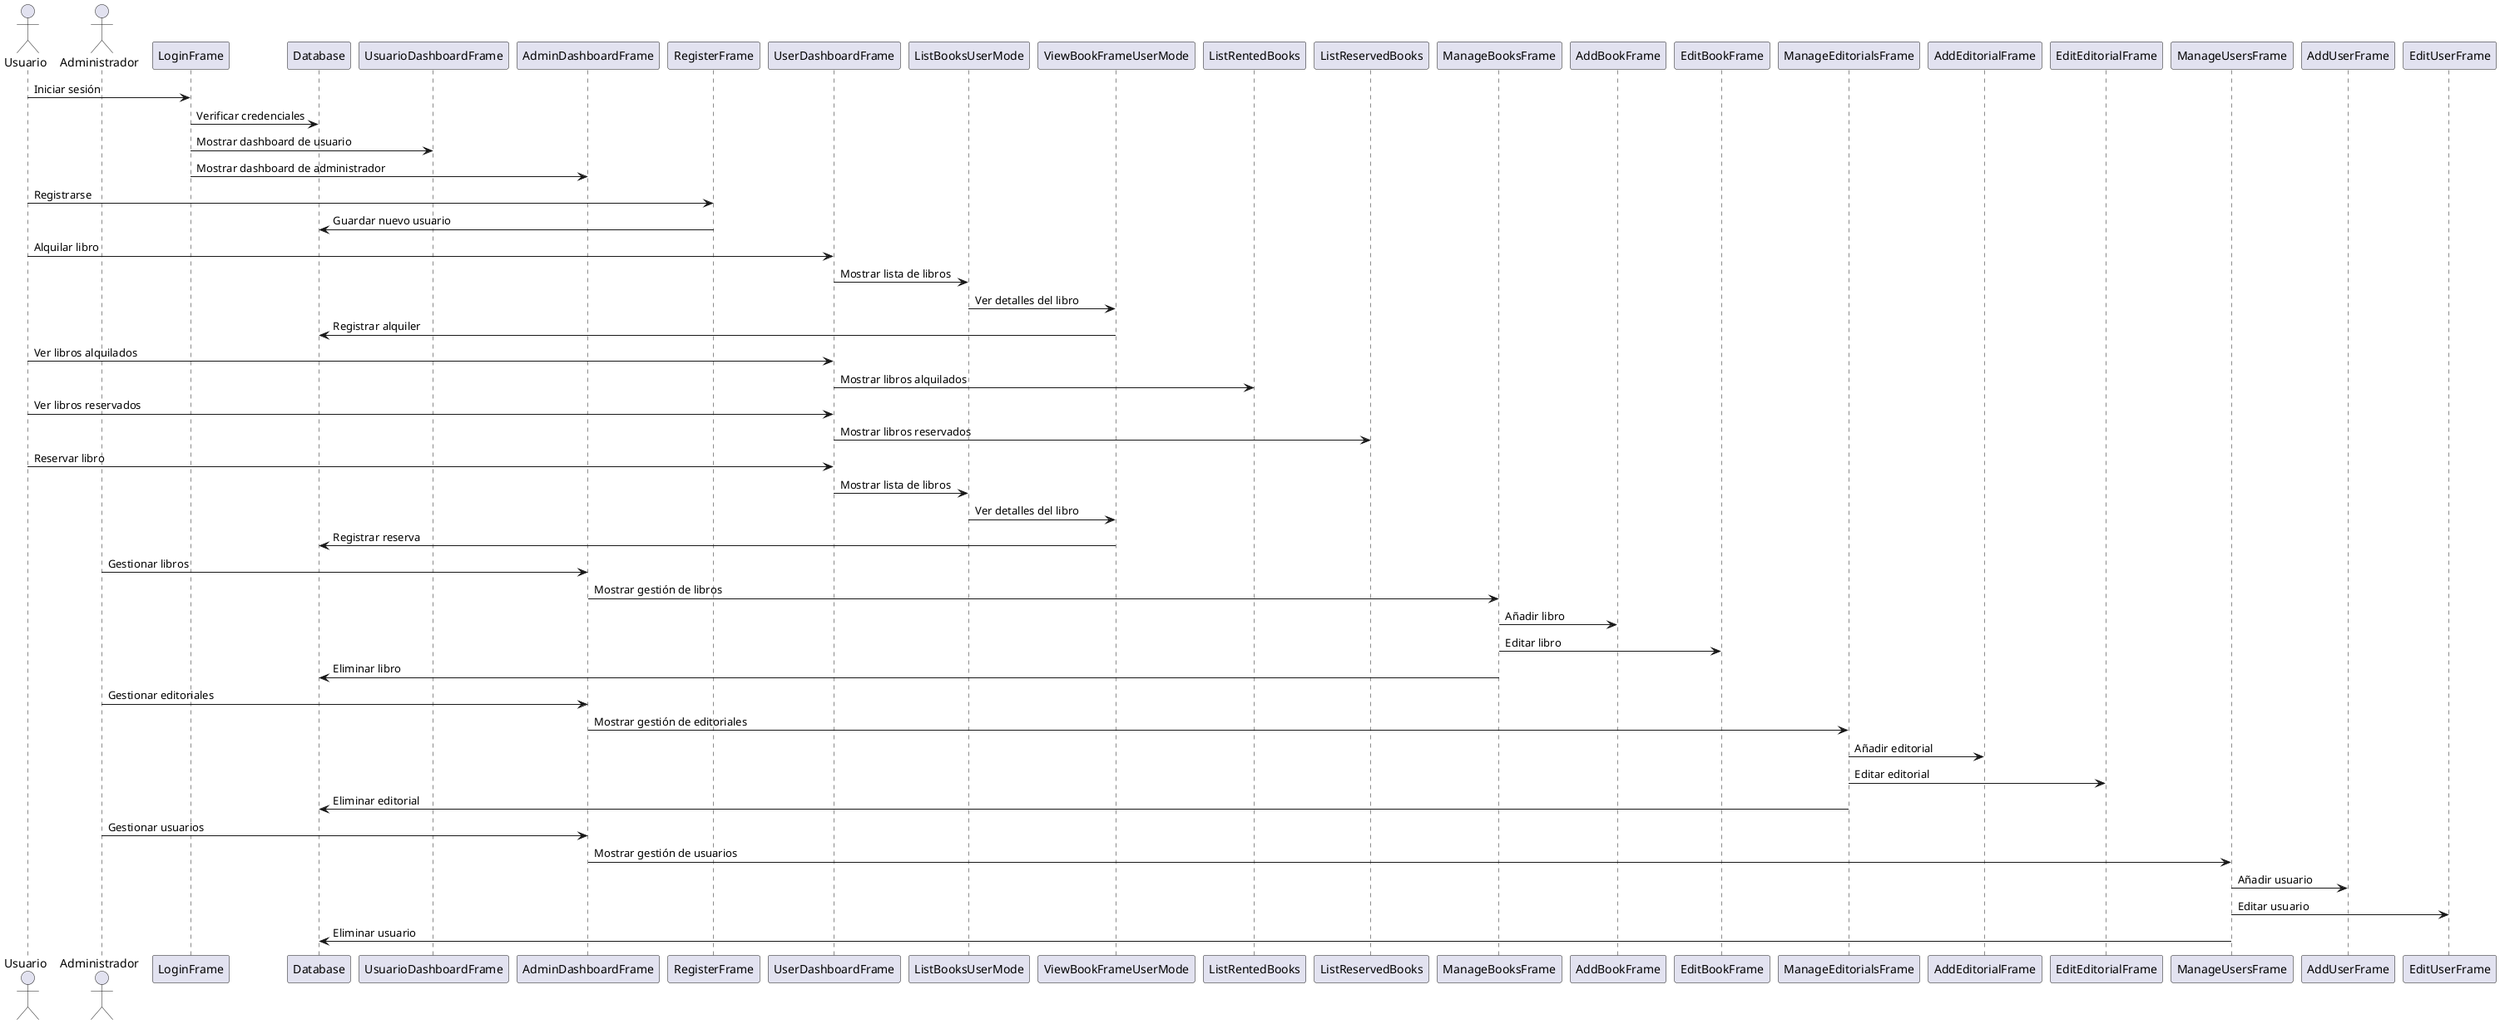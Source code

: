 @startuml

actor Usuario
actor Administrador

Usuario -> LoginFrame : Iniciar sesión
LoginFrame -> Database : Verificar credenciales
LoginFrame -> UsuarioDashboardFrame : Mostrar dashboard de usuario
LoginFrame -> AdminDashboardFrame : Mostrar dashboard de administrador

Usuario -> RegisterFrame : Registrarse
RegisterFrame -> Database : Guardar nuevo usuario

Usuario -> UserDashboardFrame : Alquilar libro
UserDashboardFrame -> ListBooksUserMode : Mostrar lista de libros
ListBooksUserMode -> ViewBookFrameUserMode : Ver detalles del libro
ViewBookFrameUserMode -> Database : Registrar alquiler

Usuario -> UserDashboardFrame : Ver libros alquilados
UserDashboardFrame -> ListRentedBooks : Mostrar libros alquilados

Usuario -> UserDashboardFrame : Ver libros reservados
UserDashboardFrame -> ListReservedBooks : Mostrar libros reservados

Usuario -> UserDashboardFrame : Reservar libro
UserDashboardFrame -> ListBooksUserMode : Mostrar lista de libros
ListBooksUserMode -> ViewBookFrameUserMode : Ver detalles del libro
ViewBookFrameUserMode -> Database : Registrar reserva

Administrador -> AdminDashboardFrame : Gestionar libros
AdminDashboardFrame -> ManageBooksFrame : Mostrar gestión de libros
ManageBooksFrame -> AddBookFrame : Añadir libro
ManageBooksFrame -> EditBookFrame : Editar libro
ManageBooksFrame -> Database : Eliminar libro

Administrador -> AdminDashboardFrame : Gestionar editoriales
AdminDashboardFrame -> ManageEditorialsFrame : Mostrar gestión de editoriales
ManageEditorialsFrame -> AddEditorialFrame : Añadir editorial
ManageEditorialsFrame -> EditEditorialFrame : Editar editorial
ManageEditorialsFrame -> Database : Eliminar editorial

Administrador -> AdminDashboardFrame : Gestionar usuarios
AdminDashboardFrame -> ManageUsersFrame : Mostrar gestión de usuarios
ManageUsersFrame -> AddUserFrame : Añadir usuario
ManageUsersFrame -> EditUserFrame : Editar usuario
ManageUsersFrame -> Database : Eliminar usuario

@enduml